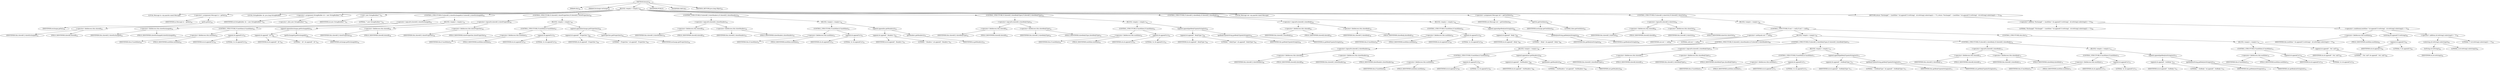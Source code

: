 digraph "format" {  
"75" [label = <(METHOD,format)<SUB>38</SUB>> ]
"6" [label = <(PARAM,this)<SUB>38</SUB>> ]
"76" [label = <(PARAM,Exchange exchange)<SUB>38</SUB>> ]
"77" [label = <(BLOCK,&lt;empty&gt;,&lt;empty&gt;)<SUB>38</SUB>> ]
"78" [label = <(LOCAL,Message in: org.apache.camel.Message)> ]
"79" [label = <(&lt;operator&gt;.assignment,Message in = getIn())<SUB>39</SUB>> ]
"80" [label = <(IDENTIFIER,in,Message in = getIn())<SUB>39</SUB>> ]
"81" [label = <(getIn,getIn())<SUB>39</SUB>> ]
"82" [label = <(IDENTIFIER,exchange,getIn())<SUB>39</SUB>> ]
"4" [label = <(LOCAL,StringBuilder sb: java.lang.StringBuilder)> ]
"83" [label = <(&lt;operator&gt;.assignment,StringBuilder sb = new StringBuilder(&quot;&quot;))<SUB>41</SUB>> ]
"84" [label = <(IDENTIFIER,sb,StringBuilder sb = new StringBuilder(&quot;&quot;))<SUB>41</SUB>> ]
"85" [label = <(&lt;operator&gt;.alloc,new StringBuilder(&quot;&quot;))<SUB>41</SUB>> ]
"86" [label = <(&lt;init&gt;,new StringBuilder(&quot;&quot;))<SUB>41</SUB>> ]
"3" [label = <(IDENTIFIER,sb,new StringBuilder(&quot;&quot;))<SUB>41</SUB>> ]
"87" [label = <(LITERAL,&quot;&quot;,new StringBuilder(&quot;&quot;))<SUB>41</SUB>> ]
"88" [label = <(CONTROL_STRUCTURE,if (showAll || showExchangeId),if (showAll || showExchangeId))<SUB>42</SUB>> ]
"89" [label = <(&lt;operator&gt;.logicalOr,showAll || showExchangeId)<SUB>42</SUB>> ]
"90" [label = <(&lt;operator&gt;.fieldAccess,this.showAll)<SUB>42</SUB>> ]
"91" [label = <(IDENTIFIER,this,showAll || showExchangeId)<SUB>42</SUB>> ]
"92" [label = <(FIELD_IDENTIFIER,showAll,showAll)<SUB>42</SUB>> ]
"93" [label = <(&lt;operator&gt;.fieldAccess,this.showExchangeId)<SUB>42</SUB>> ]
"94" [label = <(IDENTIFIER,this,showAll || showExchangeId)<SUB>42</SUB>> ]
"95" [label = <(FIELD_IDENTIFIER,showExchangeId,showExchangeId)<SUB>42</SUB>> ]
"96" [label = <(BLOCK,&lt;empty&gt;,&lt;empty&gt;)<SUB>42</SUB>> ]
"97" [label = <(CONTROL_STRUCTURE,if (multiline),if (multiline))<SUB>43</SUB>> ]
"98" [label = <(&lt;operator&gt;.fieldAccess,this.multiline)<SUB>43</SUB>> ]
"99" [label = <(IDENTIFIER,this,if (multiline))<SUB>43</SUB>> ]
"100" [label = <(FIELD_IDENTIFIER,multiline,multiline)<SUB>43</SUB>> ]
"101" [label = <(append,sb.append('\n'))<SUB>43</SUB>> ]
"102" [label = <(IDENTIFIER,sb,sb.append('\n'))<SUB>43</SUB>> ]
"103" [label = <(LITERAL,'\n',sb.append('\n'))<SUB>43</SUB>> ]
"104" [label = <(append,append(exchange.getExchangeId()))<SUB>44</SUB>> ]
"105" [label = <(append,sb.append(&quot;, Id:&quot;))<SUB>44</SUB>> ]
"106" [label = <(IDENTIFIER,sb,sb.append(&quot;, Id:&quot;))<SUB>44</SUB>> ]
"107" [label = <(LITERAL,&quot;, Id:&quot;,sb.append(&quot;, Id:&quot;))<SUB>44</SUB>> ]
"108" [label = <(getExchangeId,getExchangeId())<SUB>44</SUB>> ]
"109" [label = <(IDENTIFIER,exchange,getExchangeId())<SUB>44</SUB>> ]
"110" [label = <(CONTROL_STRUCTURE,if (showAll || showProperties),if (showAll || showProperties))<SUB>46</SUB>> ]
"111" [label = <(&lt;operator&gt;.logicalOr,showAll || showProperties)<SUB>46</SUB>> ]
"112" [label = <(&lt;operator&gt;.fieldAccess,this.showAll)<SUB>46</SUB>> ]
"113" [label = <(IDENTIFIER,this,showAll || showProperties)<SUB>46</SUB>> ]
"114" [label = <(FIELD_IDENTIFIER,showAll,showAll)<SUB>46</SUB>> ]
"115" [label = <(&lt;operator&gt;.fieldAccess,this.showProperties)<SUB>46</SUB>> ]
"116" [label = <(IDENTIFIER,this,showAll || showProperties)<SUB>46</SUB>> ]
"117" [label = <(FIELD_IDENTIFIER,showProperties,showProperties)<SUB>46</SUB>> ]
"118" [label = <(BLOCK,&lt;empty&gt;,&lt;empty&gt;)<SUB>46</SUB>> ]
"119" [label = <(CONTROL_STRUCTURE,if (multiline),if (multiline))<SUB>47</SUB>> ]
"120" [label = <(&lt;operator&gt;.fieldAccess,this.multiline)<SUB>47</SUB>> ]
"121" [label = <(IDENTIFIER,this,if (multiline))<SUB>47</SUB>> ]
"122" [label = <(FIELD_IDENTIFIER,multiline,multiline)<SUB>47</SUB>> ]
"123" [label = <(append,sb.append('\n'))<SUB>47</SUB>> ]
"124" [label = <(IDENTIFIER,sb,sb.append('\n'))<SUB>47</SUB>> ]
"125" [label = <(LITERAL,'\n',sb.append('\n'))<SUB>47</SUB>> ]
"126" [label = <(append,append(exchange.getProperties()))<SUB>48</SUB>> ]
"127" [label = <(append,sb.append(&quot;, Properties:&quot;))<SUB>48</SUB>> ]
"128" [label = <(IDENTIFIER,sb,sb.append(&quot;, Properties:&quot;))<SUB>48</SUB>> ]
"129" [label = <(LITERAL,&quot;, Properties:&quot;,sb.append(&quot;, Properties:&quot;))<SUB>48</SUB>> ]
"130" [label = <(getProperties,getProperties())<SUB>48</SUB>> ]
"131" [label = <(IDENTIFIER,exchange,getProperties())<SUB>48</SUB>> ]
"132" [label = <(CONTROL_STRUCTURE,if (showAll || showHeaders),if (showAll || showHeaders))<SUB>50</SUB>> ]
"133" [label = <(&lt;operator&gt;.logicalOr,showAll || showHeaders)<SUB>50</SUB>> ]
"134" [label = <(&lt;operator&gt;.fieldAccess,this.showAll)<SUB>50</SUB>> ]
"135" [label = <(IDENTIFIER,this,showAll || showHeaders)<SUB>50</SUB>> ]
"136" [label = <(FIELD_IDENTIFIER,showAll,showAll)<SUB>50</SUB>> ]
"137" [label = <(&lt;operator&gt;.fieldAccess,this.showHeaders)<SUB>50</SUB>> ]
"138" [label = <(IDENTIFIER,this,showAll || showHeaders)<SUB>50</SUB>> ]
"139" [label = <(FIELD_IDENTIFIER,showHeaders,showHeaders)<SUB>50</SUB>> ]
"140" [label = <(BLOCK,&lt;empty&gt;,&lt;empty&gt;)<SUB>50</SUB>> ]
"141" [label = <(CONTROL_STRUCTURE,if (multiline),if (multiline))<SUB>51</SUB>> ]
"142" [label = <(&lt;operator&gt;.fieldAccess,this.multiline)<SUB>51</SUB>> ]
"143" [label = <(IDENTIFIER,this,if (multiline))<SUB>51</SUB>> ]
"144" [label = <(FIELD_IDENTIFIER,multiline,multiline)<SUB>51</SUB>> ]
"145" [label = <(append,sb.append('\n'))<SUB>51</SUB>> ]
"146" [label = <(IDENTIFIER,sb,sb.append('\n'))<SUB>51</SUB>> ]
"147" [label = <(LITERAL,'\n',sb.append('\n'))<SUB>51</SUB>> ]
"148" [label = <(append,append(in.getHeaders()))<SUB>52</SUB>> ]
"149" [label = <(append,sb.append(&quot;, Headers:&quot;))<SUB>52</SUB>> ]
"150" [label = <(IDENTIFIER,sb,sb.append(&quot;, Headers:&quot;))<SUB>52</SUB>> ]
"151" [label = <(LITERAL,&quot;, Headers:&quot;,sb.append(&quot;, Headers:&quot;))<SUB>52</SUB>> ]
"152" [label = <(getHeaders,getHeaders())<SUB>52</SUB>> ]
"153" [label = <(IDENTIFIER,in,getHeaders())<SUB>52</SUB>> ]
"154" [label = <(CONTROL_STRUCTURE,if (showAll || showBodyType),if (showAll || showBodyType))<SUB>54</SUB>> ]
"155" [label = <(&lt;operator&gt;.logicalOr,showAll || showBodyType)<SUB>54</SUB>> ]
"156" [label = <(&lt;operator&gt;.fieldAccess,this.showAll)<SUB>54</SUB>> ]
"157" [label = <(IDENTIFIER,this,showAll || showBodyType)<SUB>54</SUB>> ]
"158" [label = <(FIELD_IDENTIFIER,showAll,showAll)<SUB>54</SUB>> ]
"159" [label = <(&lt;operator&gt;.fieldAccess,this.showBodyType)<SUB>54</SUB>> ]
"160" [label = <(IDENTIFIER,this,showAll || showBodyType)<SUB>54</SUB>> ]
"161" [label = <(FIELD_IDENTIFIER,showBodyType,showBodyType)<SUB>54</SUB>> ]
"162" [label = <(BLOCK,&lt;empty&gt;,&lt;empty&gt;)<SUB>54</SUB>> ]
"163" [label = <(CONTROL_STRUCTURE,if (multiline),if (multiline))<SUB>55</SUB>> ]
"164" [label = <(&lt;operator&gt;.fieldAccess,this.multiline)<SUB>55</SUB>> ]
"165" [label = <(IDENTIFIER,this,if (multiline))<SUB>55</SUB>> ]
"166" [label = <(FIELD_IDENTIFIER,multiline,multiline)<SUB>55</SUB>> ]
"167" [label = <(append,sb.append('\n'))<SUB>55</SUB>> ]
"168" [label = <(IDENTIFIER,sb,sb.append('\n'))<SUB>55</SUB>> ]
"169" [label = <(LITERAL,'\n',sb.append('\n'))<SUB>55</SUB>> ]
"170" [label = <(append,append(getBodyTypeAsString(in)))<SUB>56</SUB>> ]
"171" [label = <(append,sb.append(&quot;, BodyType:&quot;))<SUB>56</SUB>> ]
"172" [label = <(IDENTIFIER,sb,sb.append(&quot;, BodyType:&quot;))<SUB>56</SUB>> ]
"173" [label = <(LITERAL,&quot;, BodyType:&quot;,sb.append(&quot;, BodyType:&quot;))<SUB>56</SUB>> ]
"174" [label = <(getBodyTypeAsString,getBodyTypeAsString(in))<SUB>56</SUB>> ]
"5" [label = <(IDENTIFIER,this,getBodyTypeAsString(in))<SUB>56</SUB>> ]
"175" [label = <(IDENTIFIER,in,getBodyTypeAsString(in))<SUB>56</SUB>> ]
"176" [label = <(CONTROL_STRUCTURE,if (showAll || showBody),if (showAll || showBody))<SUB>58</SUB>> ]
"177" [label = <(&lt;operator&gt;.logicalOr,showAll || showBody)<SUB>58</SUB>> ]
"178" [label = <(&lt;operator&gt;.fieldAccess,this.showAll)<SUB>58</SUB>> ]
"179" [label = <(IDENTIFIER,this,showAll || showBody)<SUB>58</SUB>> ]
"180" [label = <(FIELD_IDENTIFIER,showAll,showAll)<SUB>58</SUB>> ]
"181" [label = <(&lt;operator&gt;.fieldAccess,this.showBody)<SUB>58</SUB>> ]
"182" [label = <(IDENTIFIER,this,showAll || showBody)<SUB>58</SUB>> ]
"183" [label = <(FIELD_IDENTIFIER,showBody,showBody)<SUB>58</SUB>> ]
"184" [label = <(BLOCK,&lt;empty&gt;,&lt;empty&gt;)<SUB>58</SUB>> ]
"185" [label = <(CONTROL_STRUCTURE,if (multiline),if (multiline))<SUB>59</SUB>> ]
"186" [label = <(&lt;operator&gt;.fieldAccess,this.multiline)<SUB>59</SUB>> ]
"187" [label = <(IDENTIFIER,this,if (multiline))<SUB>59</SUB>> ]
"188" [label = <(FIELD_IDENTIFIER,multiline,multiline)<SUB>59</SUB>> ]
"189" [label = <(append,sb.append('\n'))<SUB>59</SUB>> ]
"190" [label = <(IDENTIFIER,sb,sb.append('\n'))<SUB>59</SUB>> ]
"191" [label = <(LITERAL,'\n',sb.append('\n'))<SUB>59</SUB>> ]
"192" [label = <(append,append(getBodyAsString(in)))<SUB>60</SUB>> ]
"193" [label = <(append,sb.append(&quot;, Body:&quot;))<SUB>60</SUB>> ]
"194" [label = <(IDENTIFIER,sb,sb.append(&quot;, Body:&quot;))<SUB>60</SUB>> ]
"195" [label = <(LITERAL,&quot;, Body:&quot;,sb.append(&quot;, Body:&quot;))<SUB>60</SUB>> ]
"196" [label = <(getBodyAsString,getBodyAsString(in))<SUB>60</SUB>> ]
"7" [label = <(IDENTIFIER,this,getBodyAsString(in))<SUB>60</SUB>> ]
"197" [label = <(IDENTIFIER,in,getBodyAsString(in))<SUB>60</SUB>> ]
"198" [label = <(LOCAL,Message out: org.apache.camel.Message)> ]
"199" [label = <(&lt;operator&gt;.assignment,Message out = getOut(false))<SUB>63</SUB>> ]
"200" [label = <(IDENTIFIER,out,Message out = getOut(false))<SUB>63</SUB>> ]
"201" [label = <(getOut,getOut(false))<SUB>63</SUB>> ]
"202" [label = <(IDENTIFIER,exchange,getOut(false))<SUB>63</SUB>> ]
"203" [label = <(LITERAL,false,getOut(false))<SUB>63</SUB>> ]
"204" [label = <(CONTROL_STRUCTURE,if (showAll || showOut),if (showAll || showOut))<SUB>64</SUB>> ]
"205" [label = <(&lt;operator&gt;.logicalOr,showAll || showOut)<SUB>64</SUB>> ]
"206" [label = <(&lt;operator&gt;.fieldAccess,this.showAll)<SUB>64</SUB>> ]
"207" [label = <(IDENTIFIER,this,showAll || showOut)<SUB>64</SUB>> ]
"208" [label = <(FIELD_IDENTIFIER,showAll,showAll)<SUB>64</SUB>> ]
"209" [label = <(&lt;operator&gt;.fieldAccess,this.showOut)<SUB>64</SUB>> ]
"210" [label = <(IDENTIFIER,this,showAll || showOut)<SUB>64</SUB>> ]
"211" [label = <(FIELD_IDENTIFIER,showOut,showOut)<SUB>64</SUB>> ]
"212" [label = <(BLOCK,&lt;empty&gt;,&lt;empty&gt;)<SUB>64</SUB>> ]
"213" [label = <(CONTROL_STRUCTURE,if (out != null),if (out != null))<SUB>65</SUB>> ]
"214" [label = <(&lt;operator&gt;.notEquals,out != null)<SUB>65</SUB>> ]
"215" [label = <(IDENTIFIER,out,out != null)<SUB>65</SUB>> ]
"216" [label = <(LITERAL,null,out != null)<SUB>65</SUB>> ]
"217" [label = <(BLOCK,&lt;empty&gt;,&lt;empty&gt;)<SUB>65</SUB>> ]
"218" [label = <(CONTROL_STRUCTURE,if (showAll || showHeaders),if (showAll || showHeaders))<SUB>66</SUB>> ]
"219" [label = <(&lt;operator&gt;.logicalOr,showAll || showHeaders)<SUB>66</SUB>> ]
"220" [label = <(&lt;operator&gt;.fieldAccess,this.showAll)<SUB>66</SUB>> ]
"221" [label = <(IDENTIFIER,this,showAll || showHeaders)<SUB>66</SUB>> ]
"222" [label = <(FIELD_IDENTIFIER,showAll,showAll)<SUB>66</SUB>> ]
"223" [label = <(&lt;operator&gt;.fieldAccess,this.showHeaders)<SUB>66</SUB>> ]
"224" [label = <(IDENTIFIER,this,showAll || showHeaders)<SUB>66</SUB>> ]
"225" [label = <(FIELD_IDENTIFIER,showHeaders,showHeaders)<SUB>66</SUB>> ]
"226" [label = <(BLOCK,&lt;empty&gt;,&lt;empty&gt;)<SUB>66</SUB>> ]
"227" [label = <(CONTROL_STRUCTURE,if (multiline),if (multiline))<SUB>67</SUB>> ]
"228" [label = <(&lt;operator&gt;.fieldAccess,this.multiline)<SUB>67</SUB>> ]
"229" [label = <(IDENTIFIER,this,if (multiline))<SUB>67</SUB>> ]
"230" [label = <(FIELD_IDENTIFIER,multiline,multiline)<SUB>67</SUB>> ]
"231" [label = <(append,sb.append('\n'))<SUB>67</SUB>> ]
"232" [label = <(IDENTIFIER,sb,sb.append('\n'))<SUB>67</SUB>> ]
"233" [label = <(LITERAL,'\n',sb.append('\n'))<SUB>67</SUB>> ]
"234" [label = <(append,append(out.getHeaders()))<SUB>68</SUB>> ]
"235" [label = <(append,sb.append(&quot;, OutHeaders:&quot;))<SUB>68</SUB>> ]
"236" [label = <(IDENTIFIER,sb,sb.append(&quot;, OutHeaders:&quot;))<SUB>68</SUB>> ]
"237" [label = <(LITERAL,&quot;, OutHeaders:&quot;,sb.append(&quot;, OutHeaders:&quot;))<SUB>68</SUB>> ]
"238" [label = <(getHeaders,getHeaders())<SUB>68</SUB>> ]
"239" [label = <(IDENTIFIER,out,getHeaders())<SUB>68</SUB>> ]
"240" [label = <(CONTROL_STRUCTURE,if (showAll || showBodyType),if (showAll || showBodyType))<SUB>70</SUB>> ]
"241" [label = <(&lt;operator&gt;.logicalOr,showAll || showBodyType)<SUB>70</SUB>> ]
"242" [label = <(&lt;operator&gt;.fieldAccess,this.showAll)<SUB>70</SUB>> ]
"243" [label = <(IDENTIFIER,this,showAll || showBodyType)<SUB>70</SUB>> ]
"244" [label = <(FIELD_IDENTIFIER,showAll,showAll)<SUB>70</SUB>> ]
"245" [label = <(&lt;operator&gt;.fieldAccess,this.showBodyType)<SUB>70</SUB>> ]
"246" [label = <(IDENTIFIER,this,showAll || showBodyType)<SUB>70</SUB>> ]
"247" [label = <(FIELD_IDENTIFIER,showBodyType,showBodyType)<SUB>70</SUB>> ]
"248" [label = <(BLOCK,&lt;empty&gt;,&lt;empty&gt;)<SUB>70</SUB>> ]
"249" [label = <(CONTROL_STRUCTURE,if (multiline),if (multiline))<SUB>71</SUB>> ]
"250" [label = <(&lt;operator&gt;.fieldAccess,this.multiline)<SUB>71</SUB>> ]
"251" [label = <(IDENTIFIER,this,if (multiline))<SUB>71</SUB>> ]
"252" [label = <(FIELD_IDENTIFIER,multiline,multiline)<SUB>71</SUB>> ]
"253" [label = <(append,sb.append('\n'))<SUB>71</SUB>> ]
"254" [label = <(IDENTIFIER,sb,sb.append('\n'))<SUB>71</SUB>> ]
"255" [label = <(LITERAL,'\n',sb.append('\n'))<SUB>71</SUB>> ]
"256" [label = <(append,append(getBodyTypeAsString(out)))<SUB>72</SUB>> ]
"257" [label = <(append,sb.append(&quot;, OutBodyType:&quot;))<SUB>72</SUB>> ]
"258" [label = <(IDENTIFIER,sb,sb.append(&quot;, OutBodyType:&quot;))<SUB>72</SUB>> ]
"259" [label = <(LITERAL,&quot;, OutBodyType:&quot;,sb.append(&quot;, OutBodyType:&quot;))<SUB>72</SUB>> ]
"260" [label = <(getBodyTypeAsString,getBodyTypeAsString(out))<SUB>72</SUB>> ]
"8" [label = <(IDENTIFIER,this,getBodyTypeAsString(out))<SUB>72</SUB>> ]
"261" [label = <(IDENTIFIER,out,getBodyTypeAsString(out))<SUB>72</SUB>> ]
"262" [label = <(CONTROL_STRUCTURE,if (showAll || showBody),if (showAll || showBody))<SUB>74</SUB>> ]
"263" [label = <(&lt;operator&gt;.logicalOr,showAll || showBody)<SUB>74</SUB>> ]
"264" [label = <(&lt;operator&gt;.fieldAccess,this.showAll)<SUB>74</SUB>> ]
"265" [label = <(IDENTIFIER,this,showAll || showBody)<SUB>74</SUB>> ]
"266" [label = <(FIELD_IDENTIFIER,showAll,showAll)<SUB>74</SUB>> ]
"267" [label = <(&lt;operator&gt;.fieldAccess,this.showBody)<SUB>74</SUB>> ]
"268" [label = <(IDENTIFIER,this,showAll || showBody)<SUB>74</SUB>> ]
"269" [label = <(FIELD_IDENTIFIER,showBody,showBody)<SUB>74</SUB>> ]
"270" [label = <(BLOCK,&lt;empty&gt;,&lt;empty&gt;)<SUB>74</SUB>> ]
"271" [label = <(CONTROL_STRUCTURE,if (multiline),if (multiline))<SUB>75</SUB>> ]
"272" [label = <(&lt;operator&gt;.fieldAccess,this.multiline)<SUB>75</SUB>> ]
"273" [label = <(IDENTIFIER,this,if (multiline))<SUB>75</SUB>> ]
"274" [label = <(FIELD_IDENTIFIER,multiline,multiline)<SUB>75</SUB>> ]
"275" [label = <(append,sb.append('\n'))<SUB>75</SUB>> ]
"276" [label = <(IDENTIFIER,sb,sb.append('\n'))<SUB>75</SUB>> ]
"277" [label = <(LITERAL,'\n',sb.append('\n'))<SUB>75</SUB>> ]
"278" [label = <(append,append(getBodyAsString(out)))<SUB>76</SUB>> ]
"279" [label = <(append,sb.append(&quot;, OutBody:&quot;))<SUB>76</SUB>> ]
"280" [label = <(IDENTIFIER,sb,sb.append(&quot;, OutBody:&quot;))<SUB>76</SUB>> ]
"281" [label = <(LITERAL,&quot;, OutBody:&quot;,sb.append(&quot;, OutBody:&quot;))<SUB>76</SUB>> ]
"282" [label = <(getBodyAsString,getBodyAsString(out))<SUB>76</SUB>> ]
"9" [label = <(IDENTIFIER,this,getBodyAsString(out))<SUB>76</SUB>> ]
"283" [label = <(IDENTIFIER,out,getBodyAsString(out))<SUB>76</SUB>> ]
"284" [label = <(CONTROL_STRUCTURE,else,else)<SUB>78</SUB>> ]
"285" [label = <(BLOCK,&lt;empty&gt;,&lt;empty&gt;)<SUB>78</SUB>> ]
"286" [label = <(CONTROL_STRUCTURE,if (multiline),if (multiline))<SUB>79</SUB>> ]
"287" [label = <(&lt;operator&gt;.fieldAccess,this.multiline)<SUB>79</SUB>> ]
"288" [label = <(IDENTIFIER,this,if (multiline))<SUB>79</SUB>> ]
"289" [label = <(FIELD_IDENTIFIER,multiline,multiline)<SUB>79</SUB>> ]
"290" [label = <(append,sb.append('\n'))<SUB>79</SUB>> ]
"291" [label = <(IDENTIFIER,sb,sb.append('\n'))<SUB>79</SUB>> ]
"292" [label = <(LITERAL,'\n',sb.append('\n'))<SUB>79</SUB>> ]
"293" [label = <(append,sb.append(&quot;, Out: null&quot;))<SUB>80</SUB>> ]
"294" [label = <(IDENTIFIER,sb,sb.append(&quot;, Out: null&quot;))<SUB>80</SUB>> ]
"295" [label = <(LITERAL,&quot;, Out: null&quot;,sb.append(&quot;, Out: null&quot;))<SUB>80</SUB>> ]
"296" [label = <(RETURN,return &quot;Exchange[&quot; + (multiline ? sb.append(']').toString() : sb.toString().substring(2) + &quot;]&quot;);,return &quot;Exchange[&quot; + (multiline ? sb.append(']').toString() : sb.toString().substring(2) + &quot;]&quot;);)<SUB>85</SUB>> ]
"297" [label = <(&lt;operator&gt;.addition,&quot;Exchange[&quot; + (multiline ? sb.append(']').toString() : sb.toString().substring(2) + &quot;]&quot;))<SUB>85</SUB>> ]
"298" [label = <(LITERAL,&quot;Exchange[&quot;,&quot;Exchange[&quot; + (multiline ? sb.append(']').toString() : sb.toString().substring(2) + &quot;]&quot;))<SUB>85</SUB>> ]
"299" [label = <(&lt;operator&gt;.conditional,multiline ? sb.append(']').toString() : sb.toString().substring(2) + &quot;]&quot;)<SUB>85</SUB>> ]
"300" [label = <(&lt;operator&gt;.fieldAccess,this.multiline)<SUB>85</SUB>> ]
"301" [label = <(IDENTIFIER,this,multiline ? sb.append(']').toString() : sb.toString().substring(2) + &quot;]&quot;)<SUB>85</SUB>> ]
"302" [label = <(FIELD_IDENTIFIER,multiline,multiline)<SUB>85</SUB>> ]
"303" [label = <(toString,sb.append(']').toString())<SUB>85</SUB>> ]
"304" [label = <(append,sb.append(']'))<SUB>85</SUB>> ]
"305" [label = <(IDENTIFIER,sb,sb.append(']'))<SUB>85</SUB>> ]
"306" [label = <(LITERAL,']',sb.append(']'))<SUB>85</SUB>> ]
"307" [label = <(&lt;operator&gt;.addition,sb.toString().substring(2) + &quot;]&quot;)<SUB>85</SUB>> ]
"308" [label = <(substring,sb.toString().substring(2))<SUB>85</SUB>> ]
"309" [label = <(toString,sb.toString())<SUB>85</SUB>> ]
"310" [label = <(IDENTIFIER,sb,sb.toString())<SUB>85</SUB>> ]
"311" [label = <(LITERAL,2,sb.toString().substring(2))<SUB>85</SUB>> ]
"312" [label = <(LITERAL,&quot;]&quot;,sb.toString().substring(2) + &quot;]&quot;)<SUB>85</SUB>> ]
"313" [label = <(MODIFIER,PUBLIC)> ]
"314" [label = <(MODIFIER,VIRTUAL)> ]
"315" [label = <(METHOD_RETURN,java.lang.Object)<SUB>38</SUB>> ]
  "75" -> "6" 
  "75" -> "76" 
  "75" -> "77" 
  "75" -> "313" 
  "75" -> "314" 
  "75" -> "315" 
  "77" -> "78" 
  "77" -> "79" 
  "77" -> "4" 
  "77" -> "83" 
  "77" -> "86" 
  "77" -> "88" 
  "77" -> "110" 
  "77" -> "132" 
  "77" -> "154" 
  "77" -> "176" 
  "77" -> "198" 
  "77" -> "199" 
  "77" -> "204" 
  "77" -> "296" 
  "79" -> "80" 
  "79" -> "81" 
  "81" -> "82" 
  "83" -> "84" 
  "83" -> "85" 
  "86" -> "3" 
  "86" -> "87" 
  "88" -> "89" 
  "88" -> "96" 
  "89" -> "90" 
  "89" -> "93" 
  "90" -> "91" 
  "90" -> "92" 
  "93" -> "94" 
  "93" -> "95" 
  "96" -> "97" 
  "96" -> "104" 
  "97" -> "98" 
  "97" -> "101" 
  "98" -> "99" 
  "98" -> "100" 
  "101" -> "102" 
  "101" -> "103" 
  "104" -> "105" 
  "104" -> "108" 
  "105" -> "106" 
  "105" -> "107" 
  "108" -> "109" 
  "110" -> "111" 
  "110" -> "118" 
  "111" -> "112" 
  "111" -> "115" 
  "112" -> "113" 
  "112" -> "114" 
  "115" -> "116" 
  "115" -> "117" 
  "118" -> "119" 
  "118" -> "126" 
  "119" -> "120" 
  "119" -> "123" 
  "120" -> "121" 
  "120" -> "122" 
  "123" -> "124" 
  "123" -> "125" 
  "126" -> "127" 
  "126" -> "130" 
  "127" -> "128" 
  "127" -> "129" 
  "130" -> "131" 
  "132" -> "133" 
  "132" -> "140" 
  "133" -> "134" 
  "133" -> "137" 
  "134" -> "135" 
  "134" -> "136" 
  "137" -> "138" 
  "137" -> "139" 
  "140" -> "141" 
  "140" -> "148" 
  "141" -> "142" 
  "141" -> "145" 
  "142" -> "143" 
  "142" -> "144" 
  "145" -> "146" 
  "145" -> "147" 
  "148" -> "149" 
  "148" -> "152" 
  "149" -> "150" 
  "149" -> "151" 
  "152" -> "153" 
  "154" -> "155" 
  "154" -> "162" 
  "155" -> "156" 
  "155" -> "159" 
  "156" -> "157" 
  "156" -> "158" 
  "159" -> "160" 
  "159" -> "161" 
  "162" -> "163" 
  "162" -> "170" 
  "163" -> "164" 
  "163" -> "167" 
  "164" -> "165" 
  "164" -> "166" 
  "167" -> "168" 
  "167" -> "169" 
  "170" -> "171" 
  "170" -> "174" 
  "171" -> "172" 
  "171" -> "173" 
  "174" -> "5" 
  "174" -> "175" 
  "176" -> "177" 
  "176" -> "184" 
  "177" -> "178" 
  "177" -> "181" 
  "178" -> "179" 
  "178" -> "180" 
  "181" -> "182" 
  "181" -> "183" 
  "184" -> "185" 
  "184" -> "192" 
  "185" -> "186" 
  "185" -> "189" 
  "186" -> "187" 
  "186" -> "188" 
  "189" -> "190" 
  "189" -> "191" 
  "192" -> "193" 
  "192" -> "196" 
  "193" -> "194" 
  "193" -> "195" 
  "196" -> "7" 
  "196" -> "197" 
  "199" -> "200" 
  "199" -> "201" 
  "201" -> "202" 
  "201" -> "203" 
  "204" -> "205" 
  "204" -> "212" 
  "205" -> "206" 
  "205" -> "209" 
  "206" -> "207" 
  "206" -> "208" 
  "209" -> "210" 
  "209" -> "211" 
  "212" -> "213" 
  "213" -> "214" 
  "213" -> "217" 
  "213" -> "284" 
  "214" -> "215" 
  "214" -> "216" 
  "217" -> "218" 
  "217" -> "240" 
  "217" -> "262" 
  "218" -> "219" 
  "218" -> "226" 
  "219" -> "220" 
  "219" -> "223" 
  "220" -> "221" 
  "220" -> "222" 
  "223" -> "224" 
  "223" -> "225" 
  "226" -> "227" 
  "226" -> "234" 
  "227" -> "228" 
  "227" -> "231" 
  "228" -> "229" 
  "228" -> "230" 
  "231" -> "232" 
  "231" -> "233" 
  "234" -> "235" 
  "234" -> "238" 
  "235" -> "236" 
  "235" -> "237" 
  "238" -> "239" 
  "240" -> "241" 
  "240" -> "248" 
  "241" -> "242" 
  "241" -> "245" 
  "242" -> "243" 
  "242" -> "244" 
  "245" -> "246" 
  "245" -> "247" 
  "248" -> "249" 
  "248" -> "256" 
  "249" -> "250" 
  "249" -> "253" 
  "250" -> "251" 
  "250" -> "252" 
  "253" -> "254" 
  "253" -> "255" 
  "256" -> "257" 
  "256" -> "260" 
  "257" -> "258" 
  "257" -> "259" 
  "260" -> "8" 
  "260" -> "261" 
  "262" -> "263" 
  "262" -> "270" 
  "263" -> "264" 
  "263" -> "267" 
  "264" -> "265" 
  "264" -> "266" 
  "267" -> "268" 
  "267" -> "269" 
  "270" -> "271" 
  "270" -> "278" 
  "271" -> "272" 
  "271" -> "275" 
  "272" -> "273" 
  "272" -> "274" 
  "275" -> "276" 
  "275" -> "277" 
  "278" -> "279" 
  "278" -> "282" 
  "279" -> "280" 
  "279" -> "281" 
  "282" -> "9" 
  "282" -> "283" 
  "284" -> "285" 
  "285" -> "286" 
  "285" -> "293" 
  "286" -> "287" 
  "286" -> "290" 
  "287" -> "288" 
  "287" -> "289" 
  "290" -> "291" 
  "290" -> "292" 
  "293" -> "294" 
  "293" -> "295" 
  "296" -> "297" 
  "297" -> "298" 
  "297" -> "299" 
  "299" -> "300" 
  "299" -> "303" 
  "299" -> "307" 
  "300" -> "301" 
  "300" -> "302" 
  "303" -> "304" 
  "304" -> "305" 
  "304" -> "306" 
  "307" -> "308" 
  "307" -> "312" 
  "308" -> "309" 
  "308" -> "311" 
  "309" -> "310" 
}
